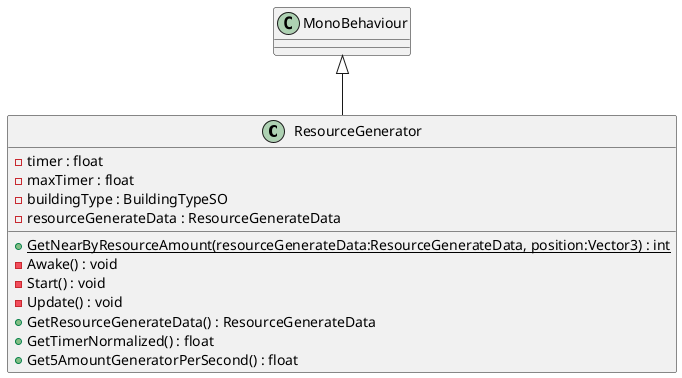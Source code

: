 @startuml
class ResourceGenerator {
    + {static} GetNearByResourceAmount(resourceGenerateData:ResourceGenerateData, position:Vector3) : int
    - timer : float
    - maxTimer : float
    - buildingType : BuildingTypeSO
    - resourceGenerateData : ResourceGenerateData
    - Awake() : void
    - Start() : void
    - Update() : void
    + GetResourceGenerateData() : ResourceGenerateData
    + GetTimerNormalized() : float
    + Get5AmountGeneratorPerSecond() : float
}
MonoBehaviour <|-- ResourceGenerator
@enduml
